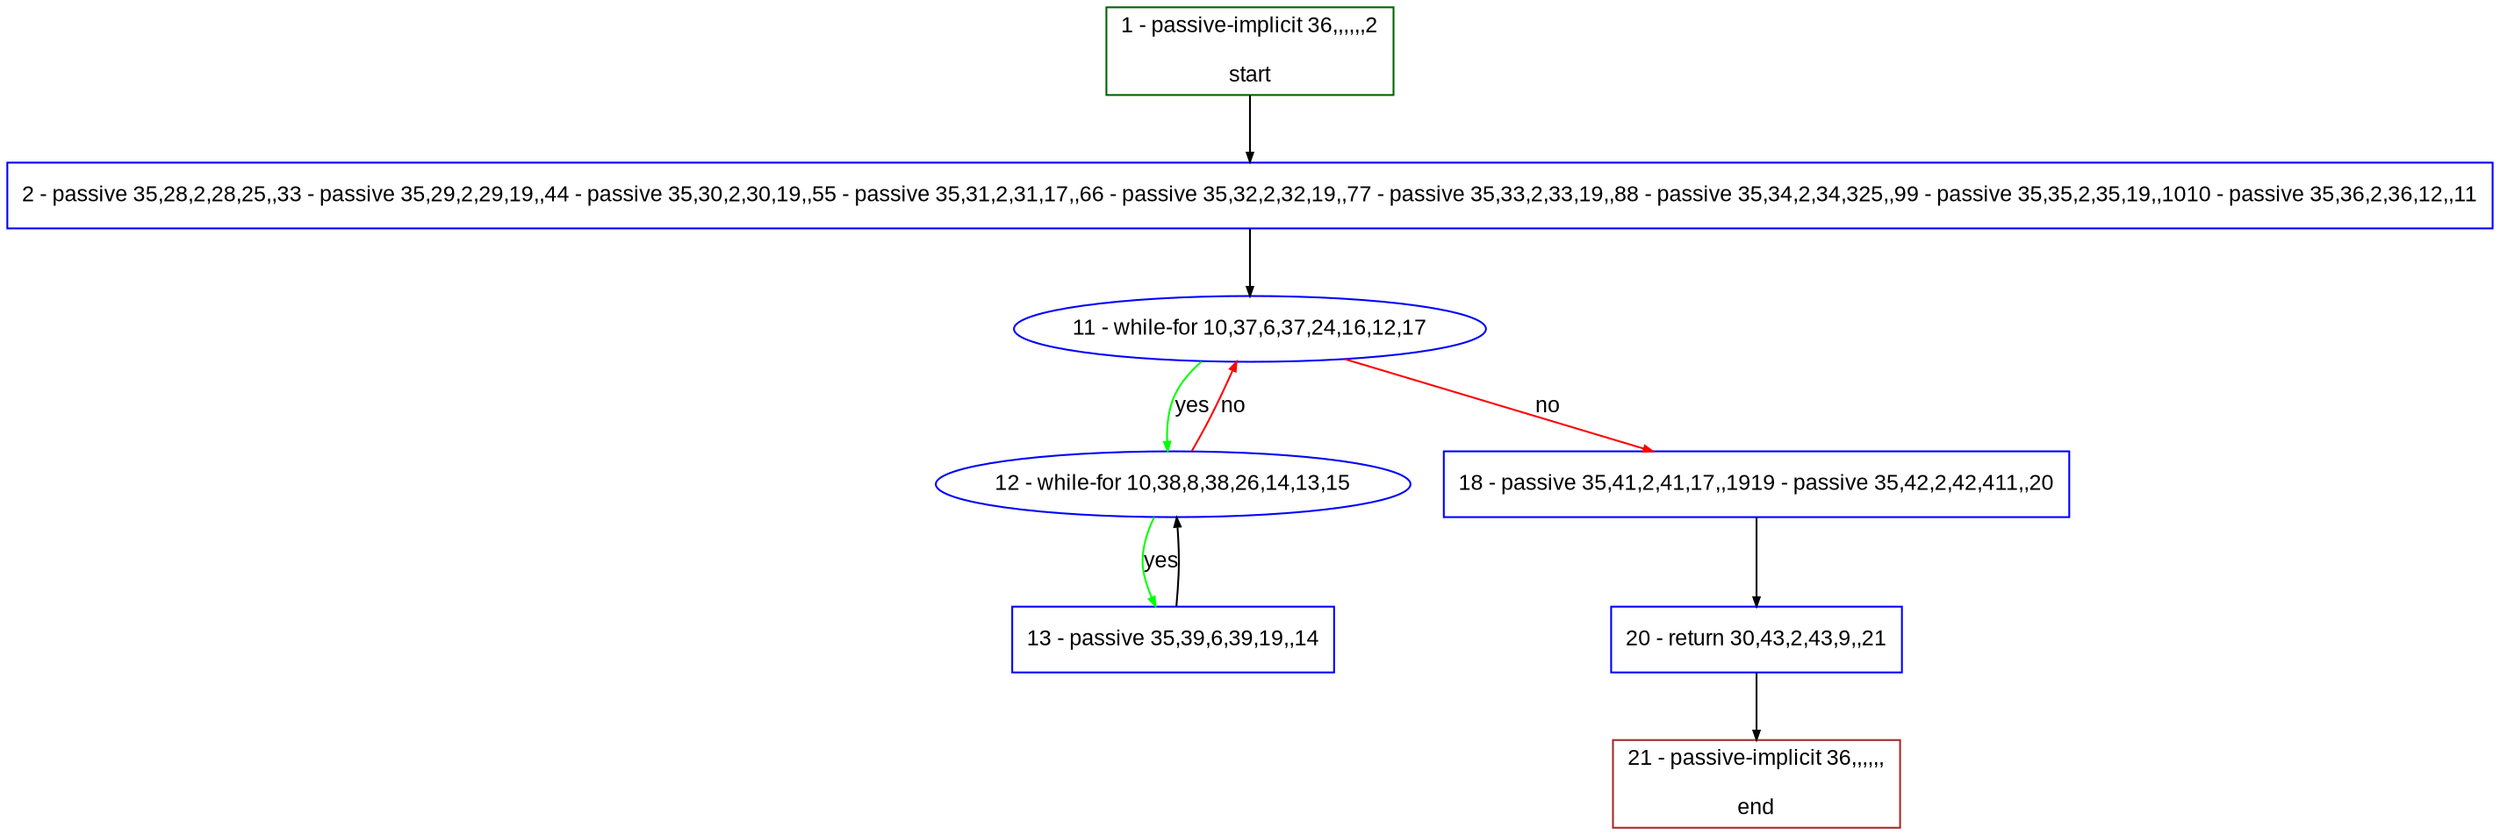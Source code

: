 digraph "" {
  graph [pack="true", label="", fontsize="12", packmode="clust", fontname="Arial", fillcolor="#FFFFCC", bgcolor="white", style="rounded,filled", compound="true"];
  node [node_initialized="no", label="", color="grey", fontsize="12", fillcolor="white", fontname="Arial", style="filled", shape="rectangle", compound="true", fixedsize="false"];
  edge [fontcolor="black", arrowhead="normal", arrowtail="none", arrowsize="0.5", ltail="", label="", color="black", fontsize="12", lhead="", fontname="Arial", dir="forward", compound="true"];
  __N1 [label="2 - passive 35,28,2,28,25,,33 - passive 35,29,2,29,19,,44 - passive 35,30,2,30,19,,55 - passive 35,31,2,31,17,,66 - passive 35,32,2,32,19,,77 - passive 35,33,2,33,19,,88 - passive 35,34,2,34,325,,99 - passive 35,35,2,35,19,,1010 - passive 35,36,2,36,12,,11", color="#0000ff", fillcolor="#ffffff", style="filled", shape="box"];
  __N2 [label="1 - passive-implicit 36,,,,,,2\n\nstart", color="#006400", fillcolor="#ffffff", style="filled", shape="box"];
  __N3 [label="11 - while-for 10,37,6,37,24,16,12,17", color="#0000ff", fillcolor="#ffffff", style="filled", shape="oval"];
  __N4 [label="12 - while-for 10,38,8,38,26,14,13,15", color="#0000ff", fillcolor="#ffffff", style="filled", shape="oval"];
  __N5 [label="18 - passive 35,41,2,41,17,,1919 - passive 35,42,2,42,411,,20", color="#0000ff", fillcolor="#ffffff", style="filled", shape="box"];
  __N6 [label="13 - passive 35,39,6,39,19,,14", color="#0000ff", fillcolor="#ffffff", style="filled", shape="box"];
  __N7 [label="20 - return 30,43,2,43,9,,21", color="#0000ff", fillcolor="#ffffff", style="filled", shape="box"];
  __N8 [label="21 - passive-implicit 36,,,,,,\n\nend", color="#a52a2a", fillcolor="#ffffff", style="filled", shape="box"];
  __N2 -> __N1 [arrowhead="normal", arrowtail="none", color="#000000", label="", dir="forward"];
  __N1 -> __N3 [arrowhead="normal", arrowtail="none", color="#000000", label="", dir="forward"];
  __N3 -> __N4 [arrowhead="normal", arrowtail="none", color="#00ff00", label="yes", dir="forward"];
  __N4 -> __N3 [arrowhead="normal", arrowtail="none", color="#ff0000", label="no", dir="forward"];
  __N3 -> __N5 [arrowhead="normal", arrowtail="none", color="#ff0000", label="no", dir="forward"];
  __N4 -> __N6 [arrowhead="normal", arrowtail="none", color="#00ff00", label="yes", dir="forward"];
  __N6 -> __N4 [arrowhead="normal", arrowtail="none", color="#000000", label="", dir="forward"];
  __N5 -> __N7 [arrowhead="normal", arrowtail="none", color="#000000", label="", dir="forward"];
  __N7 -> __N8 [arrowhead="normal", arrowtail="none", color="#000000", label="", dir="forward"];
}
